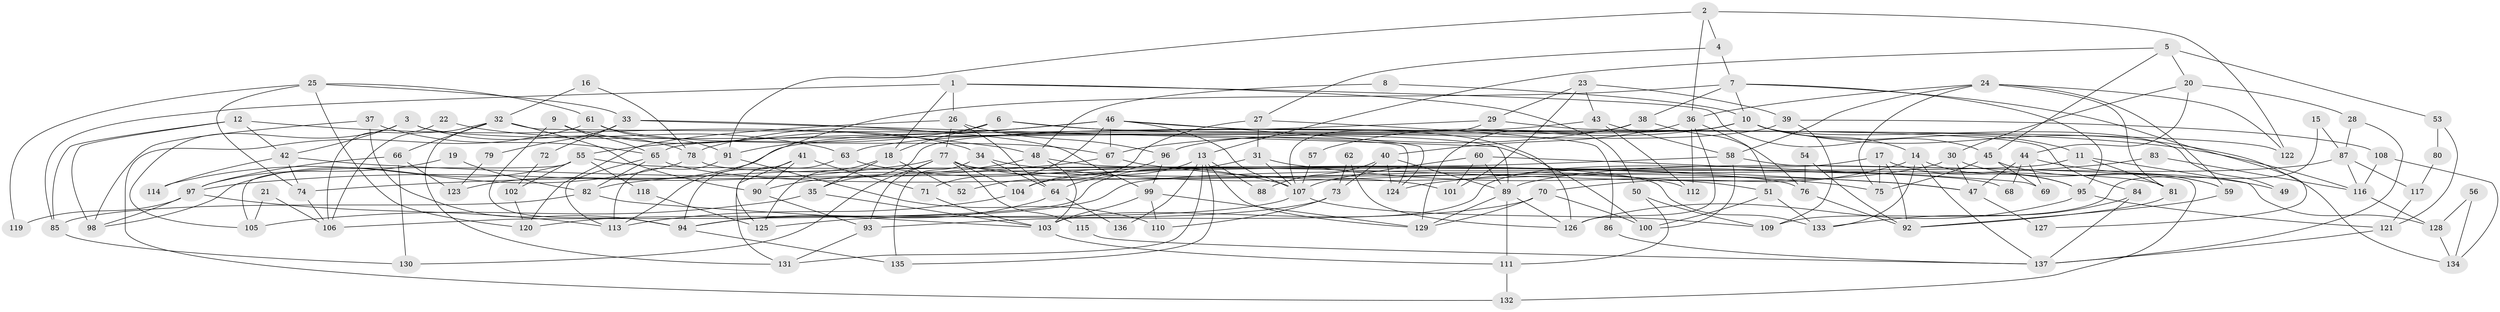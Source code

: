 // coarse degree distribution, {8: 0.06382978723404255, 4: 0.14893617021276595, 7: 0.10638297872340426, 5: 0.1702127659574468, 9: 0.0425531914893617, 3: 0.11702127659574468, 11: 0.010638297872340425, 6: 0.11702127659574468, 10: 0.02127659574468085, 2: 0.20212765957446807}
// Generated by graph-tools (version 1.1) at 2025/42/03/06/25 10:42:00]
// undirected, 137 vertices, 274 edges
graph export_dot {
graph [start="1"]
  node [color=gray90,style=filled];
  1;
  2;
  3;
  4;
  5;
  6;
  7;
  8;
  9;
  10;
  11;
  12;
  13;
  14;
  15;
  16;
  17;
  18;
  19;
  20;
  21;
  22;
  23;
  24;
  25;
  26;
  27;
  28;
  29;
  30;
  31;
  32;
  33;
  34;
  35;
  36;
  37;
  38;
  39;
  40;
  41;
  42;
  43;
  44;
  45;
  46;
  47;
  48;
  49;
  50;
  51;
  52;
  53;
  54;
  55;
  56;
  57;
  58;
  59;
  60;
  61;
  62;
  63;
  64;
  65;
  66;
  67;
  68;
  69;
  70;
  71;
  72;
  73;
  74;
  75;
  76;
  77;
  78;
  79;
  80;
  81;
  82;
  83;
  84;
  85;
  86;
  87;
  88;
  89;
  90;
  91;
  92;
  93;
  94;
  95;
  96;
  97;
  98;
  99;
  100;
  101;
  102;
  103;
  104;
  105;
  106;
  107;
  108;
  109;
  110;
  111;
  112;
  113;
  114;
  115;
  116;
  117;
  118;
  119;
  120;
  121;
  122;
  123;
  124;
  125;
  126;
  127;
  128;
  129;
  130;
  131;
  132;
  133;
  134;
  135;
  136;
  137;
  1 -- 45;
  1 -- 85;
  1 -- 18;
  1 -- 26;
  1 -- 50;
  2 -- 122;
  2 -- 36;
  2 -- 4;
  2 -- 91;
  3 -- 100;
  3 -- 78;
  3 -- 42;
  3 -- 105;
  4 -- 7;
  4 -- 27;
  5 -- 45;
  5 -- 13;
  5 -- 20;
  5 -- 53;
  6 -- 55;
  6 -- 18;
  6 -- 116;
  6 -- 126;
  7 -- 38;
  7 -- 95;
  7 -- 10;
  7 -- 113;
  7 -- 127;
  8 -- 48;
  8 -- 10;
  9 -- 34;
  9 -- 94;
  9 -- 65;
  10 -- 14;
  10 -- 11;
  10 -- 35;
  10 -- 49;
  10 -- 57;
  10 -- 123;
  10 -- 134;
  11 -- 81;
  11 -- 120;
  11 -- 128;
  12 -- 48;
  12 -- 98;
  12 -- 42;
  12 -- 85;
  13 -- 64;
  13 -- 129;
  13 -- 88;
  13 -- 131;
  13 -- 135;
  13 -- 136;
  14 -- 133;
  14 -- 95;
  14 -- 70;
  14 -- 137;
  15 -- 87;
  15 -- 109;
  16 -- 78;
  16 -- 32;
  17 -- 75;
  17 -- 103;
  17 -- 92;
  17 -- 95;
  18 -- 125;
  18 -- 35;
  18 -- 52;
  19 -- 97;
  19 -- 82;
  20 -- 30;
  20 -- 28;
  20 -- 44;
  21 -- 105;
  21 -- 106;
  22 -- 106;
  22 -- 63;
  23 -- 39;
  23 -- 101;
  23 -- 29;
  23 -- 43;
  24 -- 58;
  24 -- 75;
  24 -- 36;
  24 -- 59;
  24 -- 81;
  24 -- 122;
  25 -- 74;
  25 -- 120;
  25 -- 33;
  25 -- 61;
  25 -- 119;
  26 -- 96;
  26 -- 64;
  26 -- 77;
  26 -- 120;
  27 -- 31;
  27 -- 52;
  27 -- 86;
  28 -- 87;
  28 -- 137;
  29 -- 65;
  29 -- 84;
  29 -- 107;
  30 -- 104;
  30 -- 59;
  30 -- 47;
  31 -- 107;
  31 -- 47;
  31 -- 106;
  32 -- 66;
  32 -- 90;
  32 -- 106;
  32 -- 124;
  32 -- 131;
  33 -- 89;
  33 -- 72;
  33 -- 79;
  33 -- 99;
  34 -- 135;
  34 -- 51;
  34 -- 64;
  35 -- 103;
  35 -- 105;
  36 -- 40;
  36 -- 51;
  36 -- 112;
  36 -- 126;
  37 -- 94;
  37 -- 65;
  37 -- 98;
  38 -- 67;
  38 -- 129;
  38 -- 76;
  39 -- 96;
  39 -- 109;
  39 -- 108;
  40 -- 89;
  40 -- 124;
  40 -- 73;
  40 -- 88;
  41 -- 71;
  41 -- 94;
  41 -- 90;
  41 -- 125;
  42 -- 47;
  42 -- 74;
  42 -- 114;
  43 -- 112;
  43 -- 58;
  43 -- 63;
  44 -- 47;
  44 -- 49;
  44 -- 68;
  44 -- 69;
  45 -- 59;
  45 -- 69;
  45 -- 75;
  46 -- 107;
  46 -- 91;
  46 -- 67;
  46 -- 71;
  46 -- 78;
  46 -- 122;
  46 -- 124;
  47 -- 127;
  48 -- 103;
  48 -- 90;
  48 -- 68;
  50 -- 111;
  50 -- 109;
  51 -- 100;
  51 -- 133;
  53 -- 121;
  53 -- 80;
  54 -- 76;
  54 -- 92;
  55 -- 105;
  55 -- 76;
  55 -- 98;
  55 -- 102;
  55 -- 118;
  56 -- 128;
  56 -- 134;
  57 -- 107;
  58 -- 82;
  58 -- 100;
  58 -- 132;
  59 -- 92;
  60 -- 89;
  60 -- 107;
  60 -- 69;
  60 -- 101;
  61 -- 67;
  61 -- 91;
  61 -- 132;
  62 -- 73;
  62 -- 126;
  63 -- 131;
  63 -- 107;
  64 -- 94;
  64 -- 136;
  65 -- 113;
  65 -- 82;
  65 -- 101;
  66 -- 97;
  66 -- 130;
  66 -- 123;
  67 -- 74;
  67 -- 75;
  70 -- 93;
  70 -- 100;
  70 -- 129;
  71 -- 103;
  72 -- 102;
  73 -- 110;
  73 -- 94;
  74 -- 106;
  76 -- 92;
  77 -- 97;
  77 -- 81;
  77 -- 93;
  77 -- 104;
  77 -- 112;
  77 -- 115;
  77 -- 130;
  78 -- 133;
  78 -- 114;
  79 -- 123;
  80 -- 117;
  81 -- 92;
  82 -- 103;
  82 -- 85;
  83 -- 116;
  83 -- 124;
  84 -- 137;
  84 -- 133;
  85 -- 130;
  86 -- 137;
  87 -- 116;
  87 -- 89;
  87 -- 117;
  89 -- 126;
  89 -- 111;
  89 -- 129;
  90 -- 93;
  91 -- 110;
  91 -- 113;
  93 -- 131;
  94 -- 135;
  95 -- 126;
  95 -- 121;
  96 -- 99;
  96 -- 104;
  97 -- 98;
  97 -- 113;
  97 -- 119;
  99 -- 129;
  99 -- 103;
  99 -- 110;
  102 -- 120;
  103 -- 111;
  104 -- 113;
  107 -- 109;
  107 -- 125;
  108 -- 134;
  108 -- 116;
  111 -- 132;
  115 -- 137;
  116 -- 128;
  117 -- 121;
  118 -- 125;
  121 -- 137;
  128 -- 134;
}
